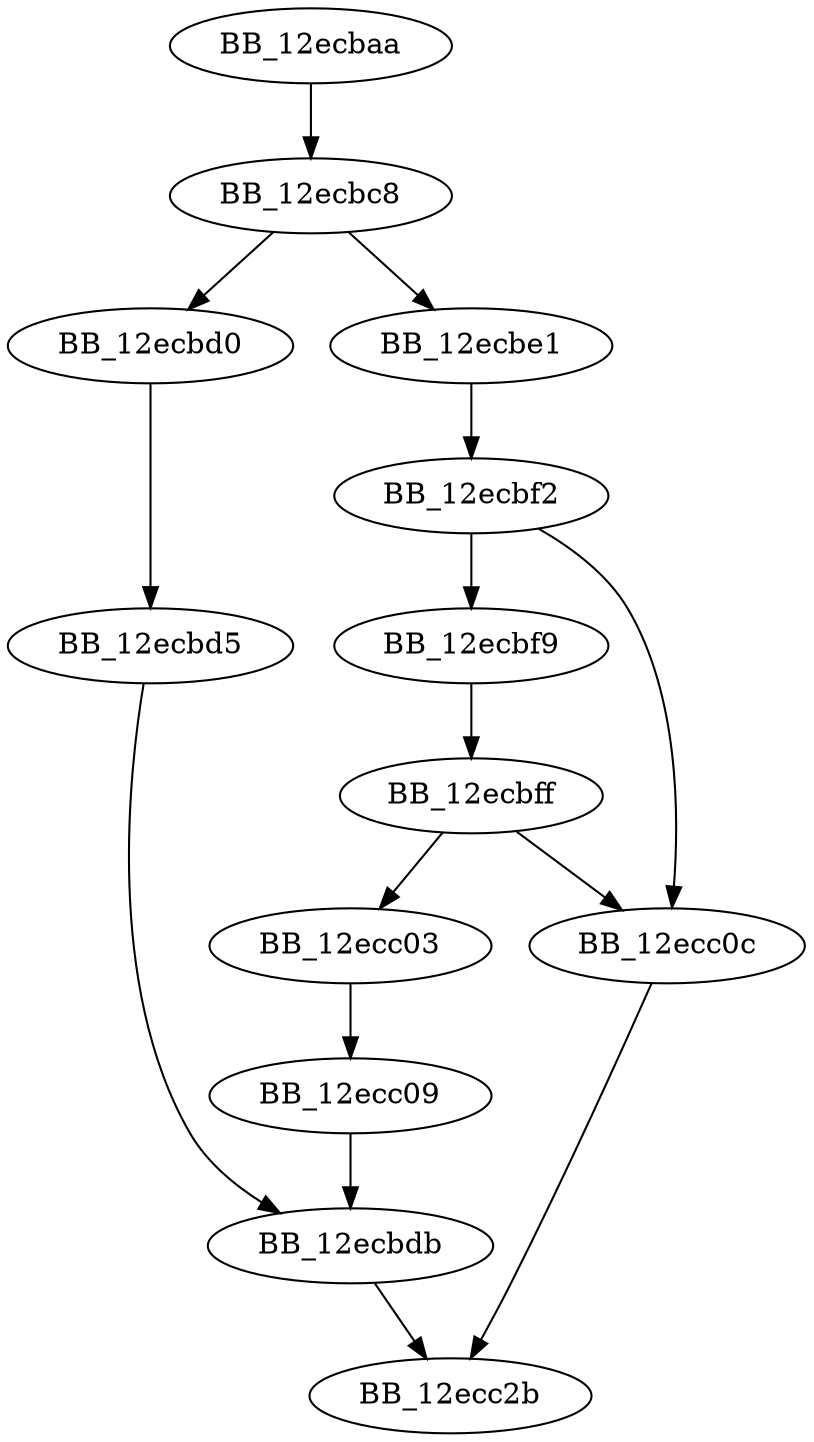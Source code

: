 DiGraph __lseeki64_nolock{
BB_12ecbaa->BB_12ecbc8
BB_12ecbc8->BB_12ecbd0
BB_12ecbc8->BB_12ecbe1
BB_12ecbd0->BB_12ecbd5
BB_12ecbd5->BB_12ecbdb
BB_12ecbdb->BB_12ecc2b
BB_12ecbe1->BB_12ecbf2
BB_12ecbf2->BB_12ecbf9
BB_12ecbf2->BB_12ecc0c
BB_12ecbf9->BB_12ecbff
BB_12ecbff->BB_12ecc03
BB_12ecbff->BB_12ecc0c
BB_12ecc03->BB_12ecc09
BB_12ecc09->BB_12ecbdb
BB_12ecc0c->BB_12ecc2b
}
